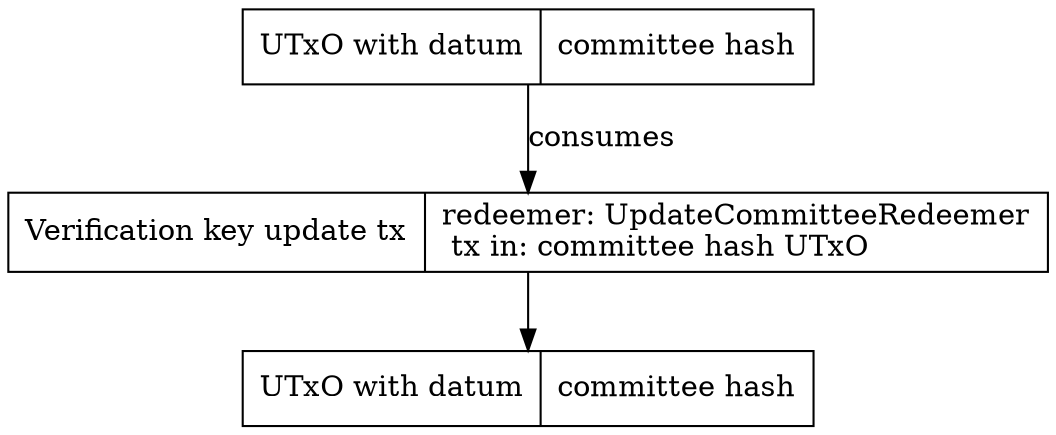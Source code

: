 strict digraph { 
  node [shape=record]

//  pubKey [
//    label = "UTxO with datum | ATMS verification key"
//    ]

  pubKey [
    label = "UTxO with datum | committee hash"
    ]

//  newPubKey [
//    label = "UTxO with datum | ATMS verification key"
//    ]

  newPubKey [
    label = "UTxO with datum | committee hash"
    ]

  tx [label = "Verification key update tx |
        redeemer: UpdateCommitteeRedeemer\l
        tx in: committee hash UTxO\l
      "]

//  tx [label = "Verification key update tx |
//        redeemer: signature\l
//        tx in: ATMS vkey UTxO\l
//      "]
//

  pubKey -> tx [label = "consumes"]
  tx -> newPubKey
}
